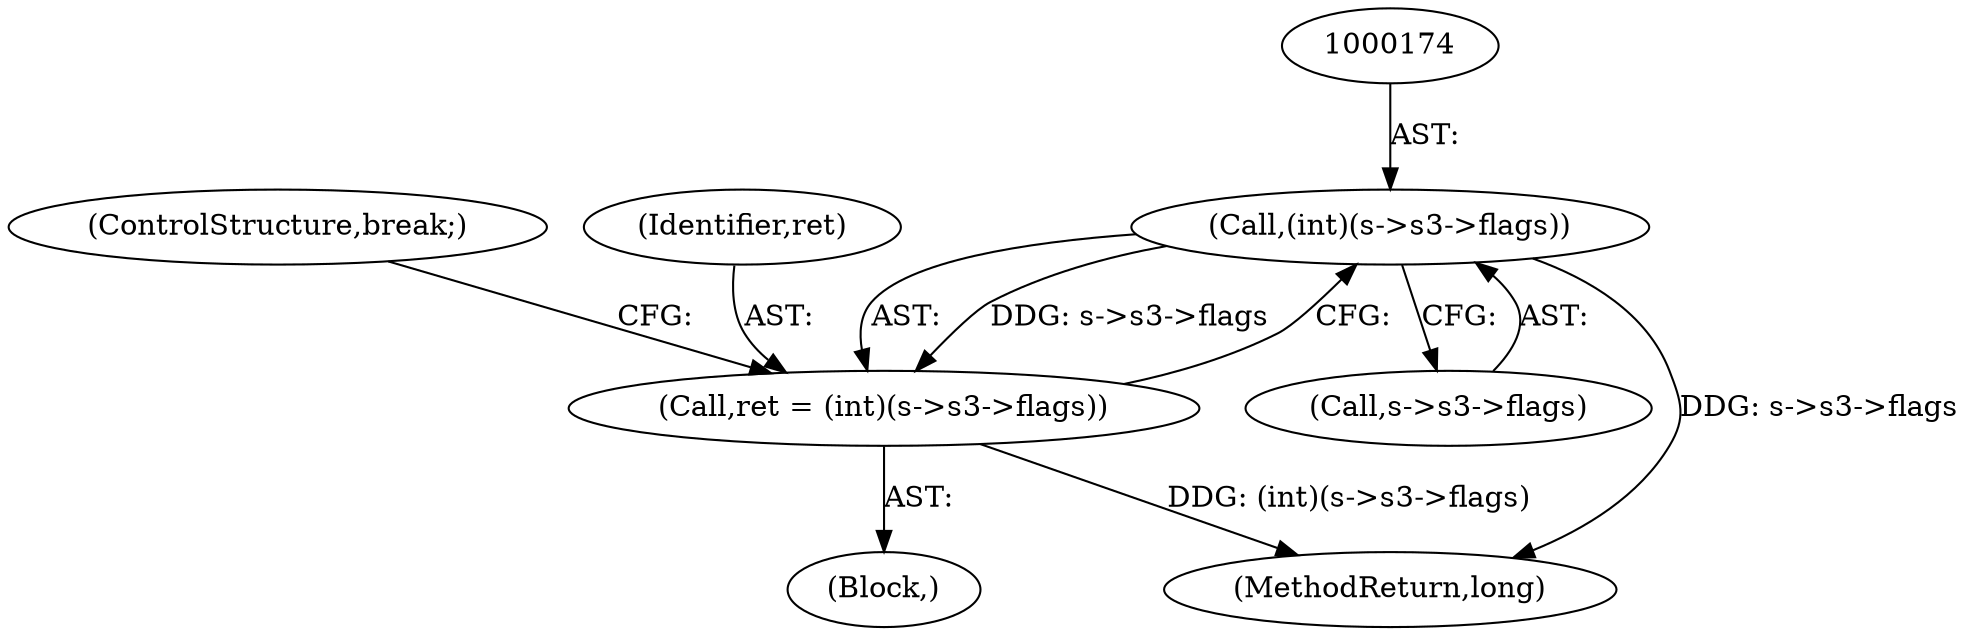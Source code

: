 digraph "0_openssl_c5b831f21d0d29d1e517d139d9d101763f60c9a2@pointer" {
"1000173" [label="(Call,(int)(s->s3->flags))"];
"1000171" [label="(Call,ret = (int)(s->s3->flags))"];
"1000126" [label="(Block,)"];
"1000171" [label="(Call,ret = (int)(s->s3->flags))"];
"1000175" [label="(Call,s->s3->flags)"];
"1000372" [label="(MethodReturn,long)"];
"1000180" [label="(ControlStructure,break;)"];
"1000173" [label="(Call,(int)(s->s3->flags))"];
"1000172" [label="(Identifier,ret)"];
"1000173" -> "1000171"  [label="AST: "];
"1000173" -> "1000175"  [label="CFG: "];
"1000174" -> "1000173"  [label="AST: "];
"1000175" -> "1000173"  [label="AST: "];
"1000171" -> "1000173"  [label="CFG: "];
"1000173" -> "1000372"  [label="DDG: s->s3->flags"];
"1000173" -> "1000171"  [label="DDG: s->s3->flags"];
"1000171" -> "1000126"  [label="AST: "];
"1000172" -> "1000171"  [label="AST: "];
"1000180" -> "1000171"  [label="CFG: "];
"1000171" -> "1000372"  [label="DDG: (int)(s->s3->flags)"];
}
